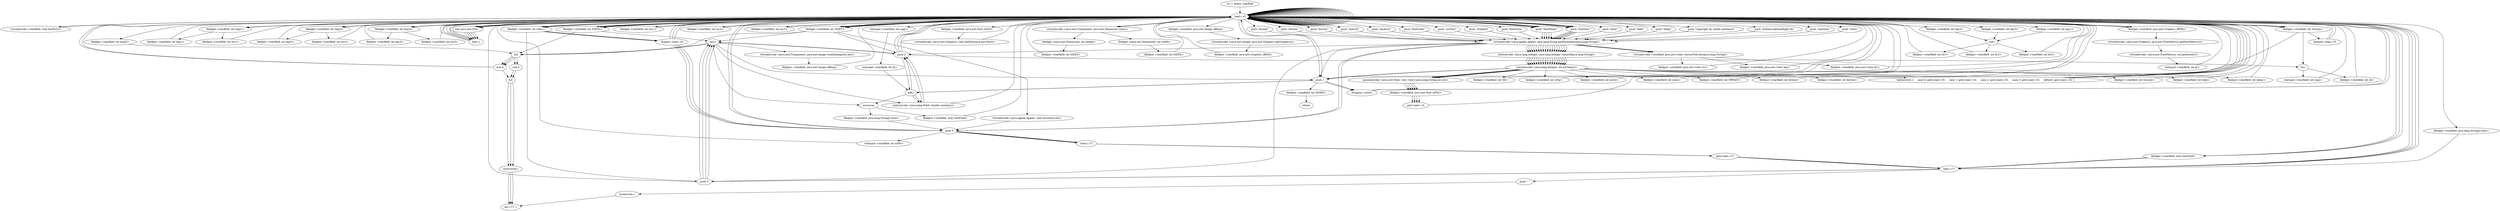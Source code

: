 digraph "" {
    "r0 := @this: starfield"
    "load.r r0"
    "r0 := @this: starfield"->"load.r r0";
    "virtualinvoke <starfield: void loadTxt()>"
    "load.r r0"->"virtualinvoke <starfield: void loadTxt()>";
    "virtualinvoke <starfield: void loadTxt()>"->"load.r r0";
    "load.r r0"->"load.r r0";
    "virtualinvoke <java.awt.Component: java.awt.Dimension size()>"
    "load.r r0"->"virtualinvoke <java.awt.Component: java.awt.Dimension size()>";
    "fieldget <java.awt.Dimension: int width>"
    "virtualinvoke <java.awt.Component: java.awt.Dimension size()>"->"fieldget <java.awt.Dimension: int width>";
    "fieldput <starfield: int SIZEX>"
    "fieldget <java.awt.Dimension: int width>"->"fieldput <starfield: int SIZEX>";
    "fieldput <starfield: int SIZEX>"->"load.r r0";
    "load.r r0"->"load.r r0";
    "load.r r0"->"virtualinvoke <java.awt.Component: java.awt.Dimension size()>";
    "fieldget <java.awt.Dimension: int height>"
    "virtualinvoke <java.awt.Component: java.awt.Dimension size()>"->"fieldget <java.awt.Dimension: int height>";
    "fieldput <starfield: int SIZEY>"
    "fieldget <java.awt.Dimension: int height>"->"fieldput <starfield: int SIZEY>";
    "fieldput <starfield: int SIZEY>"->"load.r r0";
    "load.r r0"->"load.r r0";
    "load.r r0"->"load.r r0";
    "fieldget <starfield: int SIZEX>"
    "load.r r0"->"fieldget <starfield: int SIZEX>";
    "fieldget <starfield: int SIZEX>"->"load.r r0";
    "fieldget <starfield: int SIZEY>"
    "load.r r0"->"fieldget <starfield: int SIZEY>";
    "push 2"
    "fieldget <starfield: int SIZEY>"->"push 2";
    "mul.i"
    "push 2"->"mul.i";
    "virtualinvoke <java.awt.Component: java.awt.Image createImage(int,int)>"
    "mul.i"->"virtualinvoke <java.awt.Component: java.awt.Image createImage(int,int)>";
    "fieldput <starfield: java.awt.Image offImg>"
    "virtualinvoke <java.awt.Component: java.awt.Image createImage(int,int)>"->"fieldput <starfield: java.awt.Image offImg>";
    "fieldput <starfield: java.awt.Image offImg>"->"load.r r0";
    "load.r r0"->"load.r r0";
    "fieldget <starfield: java.awt.Image offImg>"
    "load.r r0"->"fieldget <starfield: java.awt.Image offImg>";
    "virtualinvoke <java.awt.Image: java.awt.Graphics getGraphics()>"
    "fieldget <starfield: java.awt.Image offImg>"->"virtualinvoke <java.awt.Image: java.awt.Graphics getGraphics()>";
    "fieldput <starfield: java.awt.Graphics offGfx>"
    "virtualinvoke <java.awt.Image: java.awt.Graphics getGraphics()>"->"fieldput <starfield: java.awt.Graphics offGfx>";
    "fieldput <starfield: java.awt.Graphics offGfx>"->"load.r r0";
    "load.r r0"->"load.r r0";
    "push \"scrDist\""
    "load.r r0"->"push \"scrDist\"";
    "virtualinvoke <java.applet.Applet: java.lang.String getParameter(java.lang.String)>"
    "push \"scrDist\""->"virtualinvoke <java.applet.Applet: java.lang.String getParameter(java.lang.String)>";
    "staticinvoke <java.lang.Integer: java.lang.Integer valueOf(java.lang.String)>"
    "virtualinvoke <java.applet.Applet: java.lang.String getParameter(java.lang.String)>"->"staticinvoke <java.lang.Integer: java.lang.Integer valueOf(java.lang.String)>";
    "virtualinvoke <java.lang.Integer: int intValue()>"
    "staticinvoke <java.lang.Integer: java.lang.Integer valueOf(java.lang.String)>"->"virtualinvoke <java.lang.Integer: int intValue()>";
    "fieldput <starfield: int SD>"
    "virtualinvoke <java.lang.Integer: int intValue()>"->"fieldput <starfield: int SD>";
    "fieldput <starfield: int SD>"->"load.r r0";
    "load.r r0"->"load.r r0";
    "push \"stSpeed\""
    "load.r r0"->"push \"stSpeed\"";
    "push \"stSpeed\""->"virtualinvoke <java.applet.Applet: java.lang.String getParameter(java.lang.String)>";
    "virtualinvoke <java.applet.Applet: java.lang.String getParameter(java.lang.String)>"->"staticinvoke <java.lang.Integer: java.lang.Integer valueOf(java.lang.String)>";
    "staticinvoke <java.lang.Integer: java.lang.Integer valueOf(java.lang.String)>"->"virtualinvoke <java.lang.Integer: int intValue()>";
    "fieldput <starfield: int stSp>"
    "virtualinvoke <java.lang.Integer: int intValue()>"->"fieldput <starfield: int stSp>";
    "fieldput <starfield: int stSp>"->"load.r r0";
    "load.r r0"->"load.r r0";
    "push \"maxSize\""
    "load.r r0"->"push \"maxSize\"";
    "push \"maxSize\""->"virtualinvoke <java.applet.Applet: java.lang.String getParameter(java.lang.String)>";
    "virtualinvoke <java.applet.Applet: java.lang.String getParameter(java.lang.String)>"->"staticinvoke <java.lang.Integer: java.lang.Integer valueOf(java.lang.String)>";
    "staticinvoke <java.lang.Integer: java.lang.Integer valueOf(java.lang.String)>"->"virtualinvoke <java.lang.Integer: int intValue()>";
    "fieldput <starfield: int mxSz>"
    "virtualinvoke <java.lang.Integer: int intValue()>"->"fieldput <starfield: int mxSz>";
    "fieldput <starfield: int mxSz>"->"load.r r0";
    "load.r r0"->"load.r r0";
    "push \"stars\""
    "load.r r0"->"push \"stars\"";
    "push \"stars\""->"virtualinvoke <java.applet.Applet: java.lang.String getParameter(java.lang.String)>";
    "virtualinvoke <java.applet.Applet: java.lang.String getParameter(java.lang.String)>"->"staticinvoke <java.lang.Integer: java.lang.Integer valueOf(java.lang.String)>";
    "staticinvoke <java.lang.Integer: java.lang.Integer valueOf(java.lang.String)>"->"virtualinvoke <java.lang.Integer: int intValue()>";
    "fieldput <starfield: int stars>"
    "virtualinvoke <java.lang.Integer: int intValue()>"->"fieldput <starfield: int stars>";
    "fieldput <starfield: int stars>"->"load.r r0";
    "load.r r0"->"load.r r0";
    "push \"thread\""
    "load.r r0"->"push \"thread\"";
    "push \"thread\""->"virtualinvoke <java.applet.Applet: java.lang.String getParameter(java.lang.String)>";
    "virtualinvoke <java.applet.Applet: java.lang.String getParameter(java.lang.String)>"->"staticinvoke <java.lang.Integer: java.lang.Integer valueOf(java.lang.String)>";
    "staticinvoke <java.lang.Integer: java.lang.Integer valueOf(java.lang.String)>"->"virtualinvoke <java.lang.Integer: int intValue()>";
    "fieldput <starfield: int TRWAIT>"
    "virtualinvoke <java.lang.Integer: int intValue()>"->"fieldput <starfield: int TRWAIT>";
    "fieldput <starfield: int TRWAIT>"->"load.r r0";
    "load.r r0"->"load.r r0";
    "push \"doSize\""
    "load.r r0"->"push \"doSize\"";
    "push \"doSize\""->"virtualinvoke <java.applet.Applet: java.lang.String getParameter(java.lang.String)>";
    "virtualinvoke <java.applet.Applet: java.lang.String getParameter(java.lang.String)>"->"staticinvoke <java.lang.Integer: java.lang.Integer valueOf(java.lang.String)>";
    "staticinvoke <java.lang.Integer: java.lang.Integer valueOf(java.lang.String)>"->"virtualinvoke <java.lang.Integer: int intValue()>";
    "fieldput <starfield: int doSize>"
    "virtualinvoke <java.lang.Integer: int intValue()>"->"fieldput <starfield: int doSize>";
    "fieldput <starfield: int doSize>"->"load.r r0";
    "load.r r0"->"load.r r0";
    "push \"doCols\""
    "load.r r0"->"push \"doCols\"";
    "push \"doCols\""->"virtualinvoke <java.applet.Applet: java.lang.String getParameter(java.lang.String)>";
    "virtualinvoke <java.applet.Applet: java.lang.String getParameter(java.lang.String)>"->"staticinvoke <java.lang.Integer: java.lang.Integer valueOf(java.lang.String)>";
    "staticinvoke <java.lang.Integer: java.lang.Integer valueOf(java.lang.String)>"->"virtualinvoke <java.lang.Integer: int intValue()>";
    "fieldput <starfield: int doCols>"
    "virtualinvoke <java.lang.Integer: int intValue()>"->"fieldput <starfield: int doCols>";
    "fieldput <starfield: int doCols>"->"load.r r0";
    "load.r r0"->"load.r r0";
    "load.r r0"->"load.r r0";
    "push \"starCol\""
    "load.r r0"->"push \"starCol\"";
    "push \"starCol\""->"virtualinvoke <java.applet.Applet: java.lang.String getParameter(java.lang.String)>";
    "virtualinvoke <starfield: java.awt.Color convertToColor(java.lang.String)>"
    "virtualinvoke <java.applet.Applet: java.lang.String getParameter(java.lang.String)>"->"virtualinvoke <starfield: java.awt.Color convertToColor(java.lang.String)>";
    "fieldput <starfield: java.awt.Color stc>"
    "virtualinvoke <starfield: java.awt.Color convertToColor(java.lang.String)>"->"fieldput <starfield: java.awt.Color stc>";
    "fieldput <starfield: java.awt.Color stc>"->"load.r r0";
    "load.r r0"->"load.r r0";
    "load.r r0"->"load.r r0";
    "push \"backCol\""
    "load.r r0"->"push \"backCol\"";
    "push \"backCol\""->"virtualinvoke <java.applet.Applet: java.lang.String getParameter(java.lang.String)>";
    "virtualinvoke <java.applet.Applet: java.lang.String getParameter(java.lang.String)>"->"virtualinvoke <starfield: java.awt.Color convertToColor(java.lang.String)>";
    "fieldput <starfield: java.awt.Color bgc>"
    "virtualinvoke <starfield: java.awt.Color convertToColor(java.lang.String)>"->"fieldput <starfield: java.awt.Color bgc>";
    "fieldput <starfield: java.awt.Color bgc>"->"load.r r0";
    "load.r r0"->"load.r r0";
    "fieldget <starfield: int tmp1>"
    "load.r r0"->"fieldget <starfield: int tmp1>";
    "fieldput <starfield: int bgc1>"
    "fieldget <starfield: int tmp1>"->"fieldput <starfield: int bgc1>";
    "fieldput <starfield: int bgc1>"->"load.r r0";
    "load.r r0"->"load.r r0";
    "fieldget <starfield: int tmp2>"
    "load.r r0"->"fieldget <starfield: int tmp2>";
    "fieldput <starfield: int bgc2>"
    "fieldget <starfield: int tmp2>"->"fieldput <starfield: int bgc2>";
    "fieldput <starfield: int bgc2>"->"load.r r0";
    "load.r r0"->"load.r r0";
    "fieldget <starfield: int tmp3>"
    "load.r r0"->"fieldget <starfield: int tmp3>";
    "fieldput <starfield: int bgc3>"
    "fieldget <starfield: int tmp3>"->"fieldput <starfield: int bgc3>";
    "fieldput <starfield: int bgc3>"->"load.r r0";
    "load.r r0"->"load.r r0";
    "load.r r0"->"load.r r0";
    "push \"fontColor\""
    "load.r r0"->"push \"fontColor\"";
    "push \"fontColor\""->"virtualinvoke <java.applet.Applet: java.lang.String getParameter(java.lang.String)>";
    "virtualinvoke <java.applet.Applet: java.lang.String getParameter(java.lang.String)>"->"virtualinvoke <starfield: java.awt.Color convertToColor(java.lang.String)>";
    "fieldput <starfield: java.awt.Color ftc>"
    "virtualinvoke <starfield: java.awt.Color convertToColor(java.lang.String)>"->"fieldput <starfield: java.awt.Color ftc>";
    "fieldput <starfield: java.awt.Color ftc>"->"load.r r0";
    "load.r r0"->"load.r r0";
    "load.r r0"->"fieldget <starfield: int tmp1>";
    "fieldput <starfield: int txc1>"
    "fieldget <starfield: int tmp1>"->"fieldput <starfield: int txc1>";
    "fieldput <starfield: int txc1>"->"load.r r0";
    "load.r r0"->"load.r r0";
    "load.r r0"->"fieldget <starfield: int tmp2>";
    "fieldput <starfield: int txc2>"
    "fieldget <starfield: int tmp2>"->"fieldput <starfield: int txc2>";
    "fieldput <starfield: int txc2>"->"load.r r0";
    "load.r r0"->"load.r r0";
    "load.r r0"->"fieldget <starfield: int tmp3>";
    "fieldput <starfield: int txc3>"
    "fieldget <starfield: int tmp3>"->"fieldput <starfield: int txc3>";
    "fieldput <starfield: int txc3>"->"load.r r0";
    "load.r r0"->"load.r r0";
    "fieldget <starfield: int txc1>"
    "load.r r0"->"fieldget <starfield: int txc1>";
    "fieldget <starfield: int txc1>"->"load.r r0";
    "fieldget <starfield: int bgc1>"
    "load.r r0"->"fieldget <starfield: int bgc1>";
    "sub.i"
    "fieldget <starfield: int bgc1>"->"sub.i";
    "fieldput <starfield: int dc1>"
    "sub.i"->"fieldput <starfield: int dc1>";
    "fieldput <starfield: int dc1>"->"load.r r0";
    "load.r r0"->"load.r r0";
    "fieldget <starfield: int txc2>"
    "load.r r0"->"fieldget <starfield: int txc2>";
    "fieldget <starfield: int txc2>"->"load.r r0";
    "fieldget <starfield: int bgc2>"
    "load.r r0"->"fieldget <starfield: int bgc2>";
    "fieldget <starfield: int bgc2>"->"sub.i";
    "fieldput <starfield: int dc2>"
    "sub.i"->"fieldput <starfield: int dc2>";
    "fieldput <starfield: int dc2>"->"load.r r0";
    "load.r r0"->"load.r r0";
    "fieldget <starfield: int txc3>"
    "load.r r0"->"fieldget <starfield: int txc3>";
    "fieldget <starfield: int txc3>"->"load.r r0";
    "fieldget <starfield: int bgc3>"
    "load.r r0"->"fieldget <starfield: int bgc3>";
    "fieldget <starfield: int bgc3>"->"sub.i";
    "fieldput <starfield: int dc3>"
    "sub.i"->"fieldput <starfield: int dc3>";
    "fieldput <starfield: int dc3>"->"load.r r0";
    "push \"fontStyle\""
    "load.r r0"->"push \"fontStyle\"";
    "push \"fontStyle\""->"virtualinvoke <java.applet.Applet: java.lang.String getParameter(java.lang.String)>";
    "virtualinvoke <java.applet.Applet: java.lang.String getParameter(java.lang.String)>"->"staticinvoke <java.lang.Integer: java.lang.Integer valueOf(java.lang.String)>";
    "staticinvoke <java.lang.Integer: java.lang.Integer valueOf(java.lang.String)>"->"virtualinvoke <java.lang.Integer: int intValue()>";
    "tableswitch {     case 0: goto load.r r0;     case 1: goto load.r r0;     case 2: goto load.r r0;     case 3: goto load.r r0;     default: goto load.r r0; }"
    "virtualinvoke <java.lang.Integer: int intValue()>"->"tableswitch {     case 0: goto load.r r0;     case 1: goto load.r r0;     case 2: goto load.r r0;     case 3: goto load.r r0;     default: goto load.r r0; }";
    "tableswitch {     case 0: goto load.r r0;     case 1: goto load.r r0;     case 2: goto load.r r0;     case 3: goto load.r r0;     default: goto load.r r0; }"->"load.r r0";
    "new java.awt.Font"
    "load.r r0"->"new java.awt.Font";
    "dup1.r"
    "new java.awt.Font"->"dup1.r";
    "dup1.r"->"load.r r0";
    "push \"fontName\""
    "load.r r0"->"push \"fontName\"";
    "push \"fontName\""->"virtualinvoke <java.applet.Applet: java.lang.String getParameter(java.lang.String)>";
    "push 0"
    "virtualinvoke <java.applet.Applet: java.lang.String getParameter(java.lang.String)>"->"push 0";
    "push 0"->"load.r r0";
    "push \"fontSize\""
    "load.r r0"->"push \"fontSize\"";
    "push \"fontSize\""->"virtualinvoke <java.applet.Applet: java.lang.String getParameter(java.lang.String)>";
    "virtualinvoke <java.applet.Applet: java.lang.String getParameter(java.lang.String)>"->"staticinvoke <java.lang.Integer: java.lang.Integer valueOf(java.lang.String)>";
    "staticinvoke <java.lang.Integer: java.lang.Integer valueOf(java.lang.String)>"->"virtualinvoke <java.lang.Integer: int intValue()>";
    "specialinvoke <java.awt.Font: void <init>(java.lang.String,int,int)>"
    "virtualinvoke <java.lang.Integer: int intValue()>"->"specialinvoke <java.awt.Font: void <init>(java.lang.String,int,int)>";
    "fieldput <starfield: java.awt.Font txFnt>"
    "specialinvoke <java.awt.Font: void <init>(java.lang.String,int,int)>"->"fieldput <starfield: java.awt.Font txFnt>";
    "goto load.r r0"
    "fieldput <starfield: java.awt.Font txFnt>"->"goto load.r r0";
    "goto load.r r0"->"load.r r0";
    "load.r r0"->"load.r r0";
    "push \"lines\""
    "load.r r0"->"push \"lines\"";
    "push \"lines\""->"virtualinvoke <java.applet.Applet: java.lang.String getParameter(java.lang.String)>";
    "virtualinvoke <java.applet.Applet: java.lang.String getParameter(java.lang.String)>"->"staticinvoke <java.lang.Integer: java.lang.Integer valueOf(java.lang.String)>";
    "staticinvoke <java.lang.Integer: java.lang.Integer valueOf(java.lang.String)>"->"virtualinvoke <java.lang.Integer: int intValue()>";
    "fieldput <starfield: int txLines>"
    "virtualinvoke <java.lang.Integer: int intValue()>"->"fieldput <starfield: int txLines>";
    "fieldput <starfield: int txLines>"->"load.r r0";
    "load.r r0"->"load.r r0";
    "fieldget <starfield: int txLines>"
    "load.r r0"->"fieldget <starfield: int txLines>";
    "push 1"
    "fieldget <starfield: int txLines>"->"push 1";
    "add.i"
    "push 1"->"add.i";
    "newarray"
    "add.i"->"newarray";
    "fieldput <starfield: java.lang.String[] lines>"
    "newarray"->"fieldput <starfield: java.lang.String[] lines>";
    "fieldput <starfield: java.lang.String[] lines>"->"push 0";
    "staticput <starfield: int txtPt>"
    "push 0"->"staticput <starfield: int txtPt>";
    "staticput <starfield: int txtPt>"->"load.r r0";
    "fieldget <starfield: java.awt.Graphics offGfx>"
    "load.r r0"->"fieldget <starfield: java.awt.Graphics offGfx>";
    "fieldget <starfield: java.awt.Graphics offGfx>"->"load.r r0";
    "fieldget <starfield: java.awt.Font txFnt>"
    "load.r r0"->"fieldget <starfield: java.awt.Font txFnt>";
    "virtualinvoke <java.awt.Graphics: void setFont(java.awt.Font)>"
    "fieldget <starfield: java.awt.Font txFnt>"->"virtualinvoke <java.awt.Graphics: void setFont(java.awt.Font)>";
    "virtualinvoke <java.awt.Graphics: void setFont(java.awt.Font)>"->"load.r r0";
    "load.r r0"->"fieldget <starfield: int SIZEY>";
    "fieldget <starfield: int SIZEY>"->"load.r r0";
    "load.r r0"->"fieldget <starfield: int txLines>";
    "div.i"
    "fieldget <starfield: int txLines>"->"div.i";
    "staticput <starfield: int segy>"
    "div.i"->"staticput <starfield: int segy>";
    "staticput <starfield: int segy>"->"load.r r0";
    "load.r r0"->"fieldget <starfield: java.awt.Graphics offGfx>";
    "virtualinvoke <java.awt.Graphics: java.awt.FontMetrics getFontMetrics()>"
    "fieldget <starfield: java.awt.Graphics offGfx>"->"virtualinvoke <java.awt.Graphics: java.awt.FontMetrics getFontMetrics()>";
    "virtualinvoke <java.awt.FontMetrics: int getAscent()>"
    "virtualinvoke <java.awt.Graphics: java.awt.FontMetrics getFontMetrics()>"->"virtualinvoke <java.awt.FontMetrics: int getAscent()>";
    "staticput <starfield: int fy>"
    "virtualinvoke <java.awt.FontMetrics: int getAscent()>"->"staticput <starfield: int fy>";
    "staticput <starfield: int fy>"->"load.r r0";
    "staticget <starfield: int segy>"
    "load.r r0"->"staticget <starfield: int segy>";
    "staticget <starfield: int fy>"
    "staticget <starfield: int segy>"->"staticget <starfield: int fy>";
    "staticget <starfield: int fy>"->"add.i";
    "add.i"->"push 2";
    "push 2"->"div.i";
    "fieldput <starfield: int dy>"
    "div.i"->"fieldput <starfield: int dy>";
    "fieldput <starfield: int dy>"->"load.r r0";
    "load.r r0"->"load.r r0";
    "push \"fade\""
    "load.r r0"->"push \"fade\"";
    "push \"fade\""->"virtualinvoke <java.applet.Applet: java.lang.String getParameter(java.lang.String)>";
    "virtualinvoke <java.applet.Applet: java.lang.String getParameter(java.lang.String)>"->"staticinvoke <java.lang.Integer: java.lang.Integer valueOf(java.lang.String)>";
    "staticinvoke <java.lang.Integer: java.lang.Integer valueOf(java.lang.String)>"->"virtualinvoke <java.lang.Integer: int intValue()>";
    "fieldput <starfield: int fade>"
    "virtualinvoke <java.lang.Integer: int intValue()>"->"fieldput <starfield: int fade>";
    "fieldput <starfield: int fade>"->"load.r r0";
    "load.r r0"->"load.r r0";
    "push \"delay\""
    "load.r r0"->"push \"delay\"";
    "push \"delay\""->"virtualinvoke <java.applet.Applet: java.lang.String getParameter(java.lang.String)>";
    "virtualinvoke <java.applet.Applet: java.lang.String getParameter(java.lang.String)>"->"staticinvoke <java.lang.Integer: java.lang.Integer valueOf(java.lang.String)>";
    "staticinvoke <java.lang.Integer: java.lang.Integer valueOf(java.lang.String)>"->"virtualinvoke <java.lang.Integer: int intValue()>";
    "fieldput <starfield: int delay>"
    "virtualinvoke <java.lang.Integer: int intValue()>"->"fieldput <starfield: int delay>";
    "fieldput <starfield: int delay>"->"load.r r0";
    "load.r r0"->"load.r r0";
    "fieldget <starfield: int stars>"
    "load.r r0"->"fieldget <starfield: int stars>";
    "push 3"
    "fieldget <starfield: int stars>"->"push 3";
    "push 3"->"mul.i";
    "mul.i"->"newarray";
    "fieldput <starfield: int[] starField>"
    "newarray"->"fieldput <starfield: int[] starField>";
    "fieldput <starfield: int[] starField>"->"load.r r0";
    "load.r r0"->"load.r r0";
    "load.r r0"->"fieldget <starfield: int SIZEX>";
    "fieldget <starfield: int SIZEX>"->"load.r r0";
    "load.r r0"->"fieldget <starfield: int SIZEY>";
    "virtualinvoke <java.applet.Applet: void resize(int,int)>"
    "fieldget <starfield: int SIZEY>"->"virtualinvoke <java.applet.Applet: void resize(int,int)>";
    "virtualinvoke <java.applet.Applet: void resize(int,int)>"->"push 0";
    "store.i i71"
    "push 0"->"store.i i71";
    "goto load.i i71"
    "store.i i71"->"goto load.i i71";
    "load.i i71"
    "goto load.i i71"->"load.i i71";
    "load.i i71"->"load.r r0";
    "load.r r0"->"fieldget <starfield: int stars>";
    "ifcmplt.i load.r r0"
    "fieldget <starfield: int stars>"->"ifcmplt.i load.r r0";
    "ifcmplt.i load.r r0"->"push 0";
    "push 0"->"store.i i71";
    "store.i i71"->"goto load.i i71";
    "goto load.i i71"->"load.i i71";
    "load.i i71"->"load.r r0";
    "load.r r0"->"fieldget <starfield: int stars>";
    "fieldget <starfield: int stars>"->"ifcmplt.i load.r r0";
    "ifcmplt.i load.r r0"->"push 0";
    "push 0"->"store.i i71";
    "store.i i71"->"goto load.i i71";
    "goto load.i i71"->"load.i i71";
    "load.i i71"->"load.r r0";
    "load.r r0"->"fieldget <starfield: int stars>";
    "fieldget <starfield: int stars>"->"ifcmplt.i load.r r0";
    "ifcmplt.i load.r r0"->"push 0";
    "push 0"->"store.i i71";
    "store.i i71"->"goto load.i i71";
    "goto load.i i71"->"load.i i71";
    "load.i i71"->"load.r r0";
    "load.r r0"->"fieldget <starfield: int txLines>";
    "ifcmple.i load.r r0"
    "fieldget <starfield: int txLines>"->"ifcmple.i load.r r0";
    "ifcmple.i load.r r0"->"load.r r0";
    "push \"copyright by stefan mateescu\""
    "load.r r0"->"push \"copyright by stefan mateescu\"";
    "push \"copyright by stefan mateescu\""->"virtualinvoke <java.applet.Applet: java.lang.String getParameter(java.lang.String)>";
    "virtualinvoke <java.applet.Applet: java.lang.String getParameter(java.lang.String)>"->"staticinvoke <java.lang.Integer: java.lang.Integer valueOf(java.lang.String)>";
    "staticinvoke <java.lang.Integer: java.lang.Integer valueOf(java.lang.String)>"->"virtualinvoke <java.lang.Integer: int intValue()>";
    "virtualinvoke <java.lang.Integer: int intValue()>"->"push 1";
    "ifcmpne.i return"
    "push 1"->"ifcmpne.i return";
    "ifcmpne.i return"->"load.r r0";
    "push \"mateescu@headlight.de\""
    "load.r r0"->"push \"mateescu@headlight.de\"";
    "push \"mateescu@headlight.de\""->"virtualinvoke <java.applet.Applet: java.lang.String getParameter(java.lang.String)>";
    "virtualinvoke <java.applet.Applet: java.lang.String getParameter(java.lang.String)>"->"staticinvoke <java.lang.Integer: java.lang.Integer valueOf(java.lang.String)>";
    "staticinvoke <java.lang.Integer: java.lang.Integer valueOf(java.lang.String)>"->"virtualinvoke <java.lang.Integer: int intValue()>";
    "virtualinvoke <java.lang.Integer: int intValue()>"->"push 1";
    "push 1"->"ifcmpne.i return";
    "ifcmpne.i return"->"load.r r0";
    "load.r r0"->"push 1";
    "fieldput <starfield: int MODE>"
    "push 1"->"fieldput <starfield: int MODE>";
    "return"
    "fieldput <starfield: int MODE>"->"return";
    "ifcmple.i load.r r0"->"load.r r0";
    "fieldget <starfield: java.lang.String[] lines>"
    "load.r r0"->"fieldget <starfield: java.lang.String[] lines>";
    "fieldget <starfield: java.lang.String[] lines>"->"load.i i71";
    "push \" \""
    "load.i i71"->"push \" \"";
    "arraywrite.r"
    "push \" \""->"arraywrite.r";
    "inc.i i71 1"
    "arraywrite.r"->"inc.i i71 1";
    "ifcmplt.i load.r r0"->"load.r r0";
    "fieldget <starfield: int[] starField>"
    "load.r r0"->"fieldget <starfield: int[] starField>";
    "fieldget <starfield: int[] starField>"->"load.i i71";
    "load.i i71"->"push 3";
    "push 3"->"mul.i";
    "mul.i"->"push 2";
    "push 2"->"add.i";
    "staticinvoke <java.lang.Math: double random()>"
    "add.i"->"staticinvoke <java.lang.Math: double random()>";
    "staticinvoke <java.lang.Math: double random()>"->"load.r r0";
    "fieldget <starfield: int maxZ>"
    "load.r r0"->"fieldget <starfield: int maxZ>";
    "i2d"
    "fieldget <starfield: int maxZ>"->"i2d";
    "mul.d"
    "i2d"->"mul.d";
    "d2i"
    "mul.d"->"d2i";
    "arraywrite.i"
    "d2i"->"arraywrite.i";
    "arraywrite.i"->"inc.i i71 1";
    "ifcmplt.i load.r r0"->"load.r r0";
    "load.r r0"->"fieldget <starfield: int[] starField>";
    "fieldget <starfield: int[] starField>"->"load.i i71";
    "load.i i71"->"push 3";
    "push 3"->"mul.i";
    "mul.i"->"push 1";
    "push 1"->"add.i";
    "add.i"->"staticinvoke <java.lang.Math: double random()>";
    "staticinvoke <java.lang.Math: double random()>"->"push 2";
    "push 2"->"load.r r0";
    "load.r r0"->"fieldget <starfield: int SIZEY>";
    "fieldget <starfield: int SIZEY>"->"mul.i";
    "mul.i"->"i2d";
    "i2d"->"mul.d";
    "mul.d"->"load.r r0";
    "load.r r0"->"fieldget <starfield: int SIZEY>";
    "fieldget <starfield: int SIZEY>"->"i2d";
    "sub.d"
    "i2d"->"sub.d";
    "sub.d"->"d2i";
    "d2i"->"arraywrite.i";
    "arraywrite.i"->"inc.i i71 1";
    "ifcmplt.i load.r r0"->"load.r r0";
    "load.r r0"->"fieldget <starfield: int[] starField>";
    "fieldget <starfield: int[] starField>"->"load.i i71";
    "load.i i71"->"push 3";
    "push 3"->"mul.i";
    "mul.i"->"staticinvoke <java.lang.Math: double random()>";
    "staticinvoke <java.lang.Math: double random()>"->"push 2";
    "push 2"->"load.r r0";
    "load.r r0"->"fieldget <starfield: int SIZEX>";
    "fieldget <starfield: int SIZEX>"->"mul.i";
    "mul.i"->"i2d";
    "i2d"->"mul.d";
    "mul.d"->"load.r r0";
    "load.r r0"->"fieldget <starfield: int SIZEX>";
    "fieldget <starfield: int SIZEX>"->"i2d";
    "i2d"->"sub.d";
    "sub.d"->"d2i";
    "d2i"->"arraywrite.i";
    "arraywrite.i"->"inc.i i71 1";
    "tableswitch {     case 0: goto load.r r0;     case 1: goto load.r r0;     case 2: goto load.r r0;     case 3: goto load.r r0;     default: goto load.r r0; }"->"load.r r0";
    "load.r r0"->"new java.awt.Font";
    "new java.awt.Font"->"dup1.r";
    "dup1.r"->"load.r r0";
    "load.r r0"->"push \"fontName\"";
    "push \"fontName\""->"virtualinvoke <java.applet.Applet: java.lang.String getParameter(java.lang.String)>";
    "virtualinvoke <java.applet.Applet: java.lang.String getParameter(java.lang.String)>"->"push 1";
    "push 1"->"load.r r0";
    "load.r r0"->"push \"fontSize\"";
    "push \"fontSize\""->"virtualinvoke <java.applet.Applet: java.lang.String getParameter(java.lang.String)>";
    "virtualinvoke <java.applet.Applet: java.lang.String getParameter(java.lang.String)>"->"staticinvoke <java.lang.Integer: java.lang.Integer valueOf(java.lang.String)>";
    "staticinvoke <java.lang.Integer: java.lang.Integer valueOf(java.lang.String)>"->"virtualinvoke <java.lang.Integer: int intValue()>";
    "virtualinvoke <java.lang.Integer: int intValue()>"->"specialinvoke <java.awt.Font: void <init>(java.lang.String,int,int)>";
    "specialinvoke <java.awt.Font: void <init>(java.lang.String,int,int)>"->"fieldput <starfield: java.awt.Font txFnt>";
    "fieldput <starfield: java.awt.Font txFnt>"->"goto load.r r0";
    "tableswitch {     case 0: goto load.r r0;     case 1: goto load.r r0;     case 2: goto load.r r0;     case 3: goto load.r r0;     default: goto load.r r0; }"->"load.r r0";
    "load.r r0"->"new java.awt.Font";
    "new java.awt.Font"->"dup1.r";
    "dup1.r"->"load.r r0";
    "load.r r0"->"push \"fontName\"";
    "push \"fontName\""->"virtualinvoke <java.applet.Applet: java.lang.String getParameter(java.lang.String)>";
    "virtualinvoke <java.applet.Applet: java.lang.String getParameter(java.lang.String)>"->"push 2";
    "push 2"->"load.r r0";
    "load.r r0"->"push \"fontSize\"";
    "push \"fontSize\""->"virtualinvoke <java.applet.Applet: java.lang.String getParameter(java.lang.String)>";
    "virtualinvoke <java.applet.Applet: java.lang.String getParameter(java.lang.String)>"->"staticinvoke <java.lang.Integer: java.lang.Integer valueOf(java.lang.String)>";
    "staticinvoke <java.lang.Integer: java.lang.Integer valueOf(java.lang.String)>"->"virtualinvoke <java.lang.Integer: int intValue()>";
    "virtualinvoke <java.lang.Integer: int intValue()>"->"specialinvoke <java.awt.Font: void <init>(java.lang.String,int,int)>";
    "specialinvoke <java.awt.Font: void <init>(java.lang.String,int,int)>"->"fieldput <starfield: java.awt.Font txFnt>";
    "fieldput <starfield: java.awt.Font txFnt>"->"goto load.r r0";
    "tableswitch {     case 0: goto load.r r0;     case 1: goto load.r r0;     case 2: goto load.r r0;     case 3: goto load.r r0;     default: goto load.r r0; }"->"load.r r0";
    "load.r r0"->"new java.awt.Font";
    "new java.awt.Font"->"dup1.r";
    "dup1.r"->"load.r r0";
    "load.r r0"->"push \"fontName\"";
    "push \"fontName\""->"virtualinvoke <java.applet.Applet: java.lang.String getParameter(java.lang.String)>";
    "virtualinvoke <java.applet.Applet: java.lang.String getParameter(java.lang.String)>"->"push 3";
    "push 3"->"load.r r0";
    "load.r r0"->"push \"fontSize\"";
    "push \"fontSize\""->"virtualinvoke <java.applet.Applet: java.lang.String getParameter(java.lang.String)>";
    "virtualinvoke <java.applet.Applet: java.lang.String getParameter(java.lang.String)>"->"staticinvoke <java.lang.Integer: java.lang.Integer valueOf(java.lang.String)>";
    "staticinvoke <java.lang.Integer: java.lang.Integer valueOf(java.lang.String)>"->"virtualinvoke <java.lang.Integer: int intValue()>";
    "virtualinvoke <java.lang.Integer: int intValue()>"->"specialinvoke <java.awt.Font: void <init>(java.lang.String,int,int)>";
    "specialinvoke <java.awt.Font: void <init>(java.lang.String,int,int)>"->"fieldput <starfield: java.awt.Font txFnt>";
    "fieldput <starfield: java.awt.Font txFnt>"->"goto load.r r0";
    "tableswitch {     case 0: goto load.r r0;     case 1: goto load.r r0;     case 2: goto load.r r0;     case 3: goto load.r r0;     default: goto load.r r0; }"->"load.r r0";
    "load.r r0"->"new java.awt.Font";
    "new java.awt.Font"->"dup1.r";
    "dup1.r"->"load.r r0";
    "load.r r0"->"push \"fontName\"";
    "push \"fontName\""->"virtualinvoke <java.applet.Applet: java.lang.String getParameter(java.lang.String)>";
    "virtualinvoke <java.applet.Applet: java.lang.String getParameter(java.lang.String)>"->"push 0";
    "push 0"->"load.r r0";
    "load.r r0"->"push \"fontSize\"";
    "push \"fontSize\""->"virtualinvoke <java.applet.Applet: java.lang.String getParameter(java.lang.String)>";
    "virtualinvoke <java.applet.Applet: java.lang.String getParameter(java.lang.String)>"->"staticinvoke <java.lang.Integer: java.lang.Integer valueOf(java.lang.String)>";
    "staticinvoke <java.lang.Integer: java.lang.Integer valueOf(java.lang.String)>"->"virtualinvoke <java.lang.Integer: int intValue()>";
    "virtualinvoke <java.lang.Integer: int intValue()>"->"specialinvoke <java.awt.Font: void <init>(java.lang.String,int,int)>";
    "specialinvoke <java.awt.Font: void <init>(java.lang.String,int,int)>"->"fieldput <starfield: java.awt.Font txFnt>";
}
